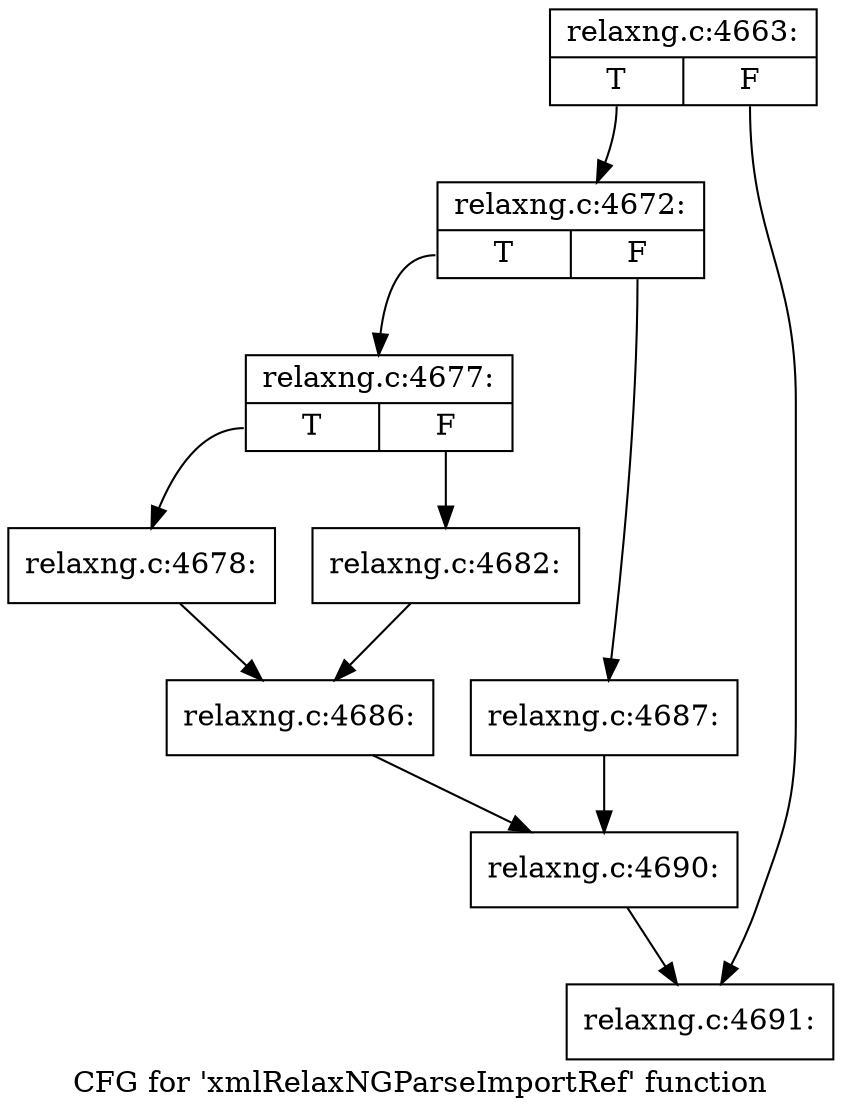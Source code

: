 digraph "CFG for 'xmlRelaxNGParseImportRef' function" {
	label="CFG for 'xmlRelaxNGParseImportRef' function";

	Node0x3d0f1a0 [shape=record,label="{relaxng.c:4663:|{<s0>T|<s1>F}}"];
	Node0x3d0f1a0:s0 -> Node0x3d11100;
	Node0x3d0f1a0:s1 -> Node0x3d11150;
	Node0x3d11100 [shape=record,label="{relaxng.c:4672:|{<s0>T|<s1>F}}"];
	Node0x3d11100:s0 -> Node0x3d11e70;
	Node0x3d11100:s1 -> Node0x3d11f10;
	Node0x3d11e70 [shape=record,label="{relaxng.c:4677:|{<s0>T|<s1>F}}"];
	Node0x3d11e70:s0 -> Node0x3d122d0;
	Node0x3d11e70:s1 -> Node0x3d12370;
	Node0x3d122d0 [shape=record,label="{relaxng.c:4678:}"];
	Node0x3d122d0 -> Node0x3d12320;
	Node0x3d12370 [shape=record,label="{relaxng.c:4682:}"];
	Node0x3d12370 -> Node0x3d12320;
	Node0x3d12320 [shape=record,label="{relaxng.c:4686:}"];
	Node0x3d12320 -> Node0x3d11ec0;
	Node0x3d11f10 [shape=record,label="{relaxng.c:4687:}"];
	Node0x3d11f10 -> Node0x3d11ec0;
	Node0x3d11ec0 [shape=record,label="{relaxng.c:4690:}"];
	Node0x3d11ec0 -> Node0x3d11150;
	Node0x3d11150 [shape=record,label="{relaxng.c:4691:}"];
}
